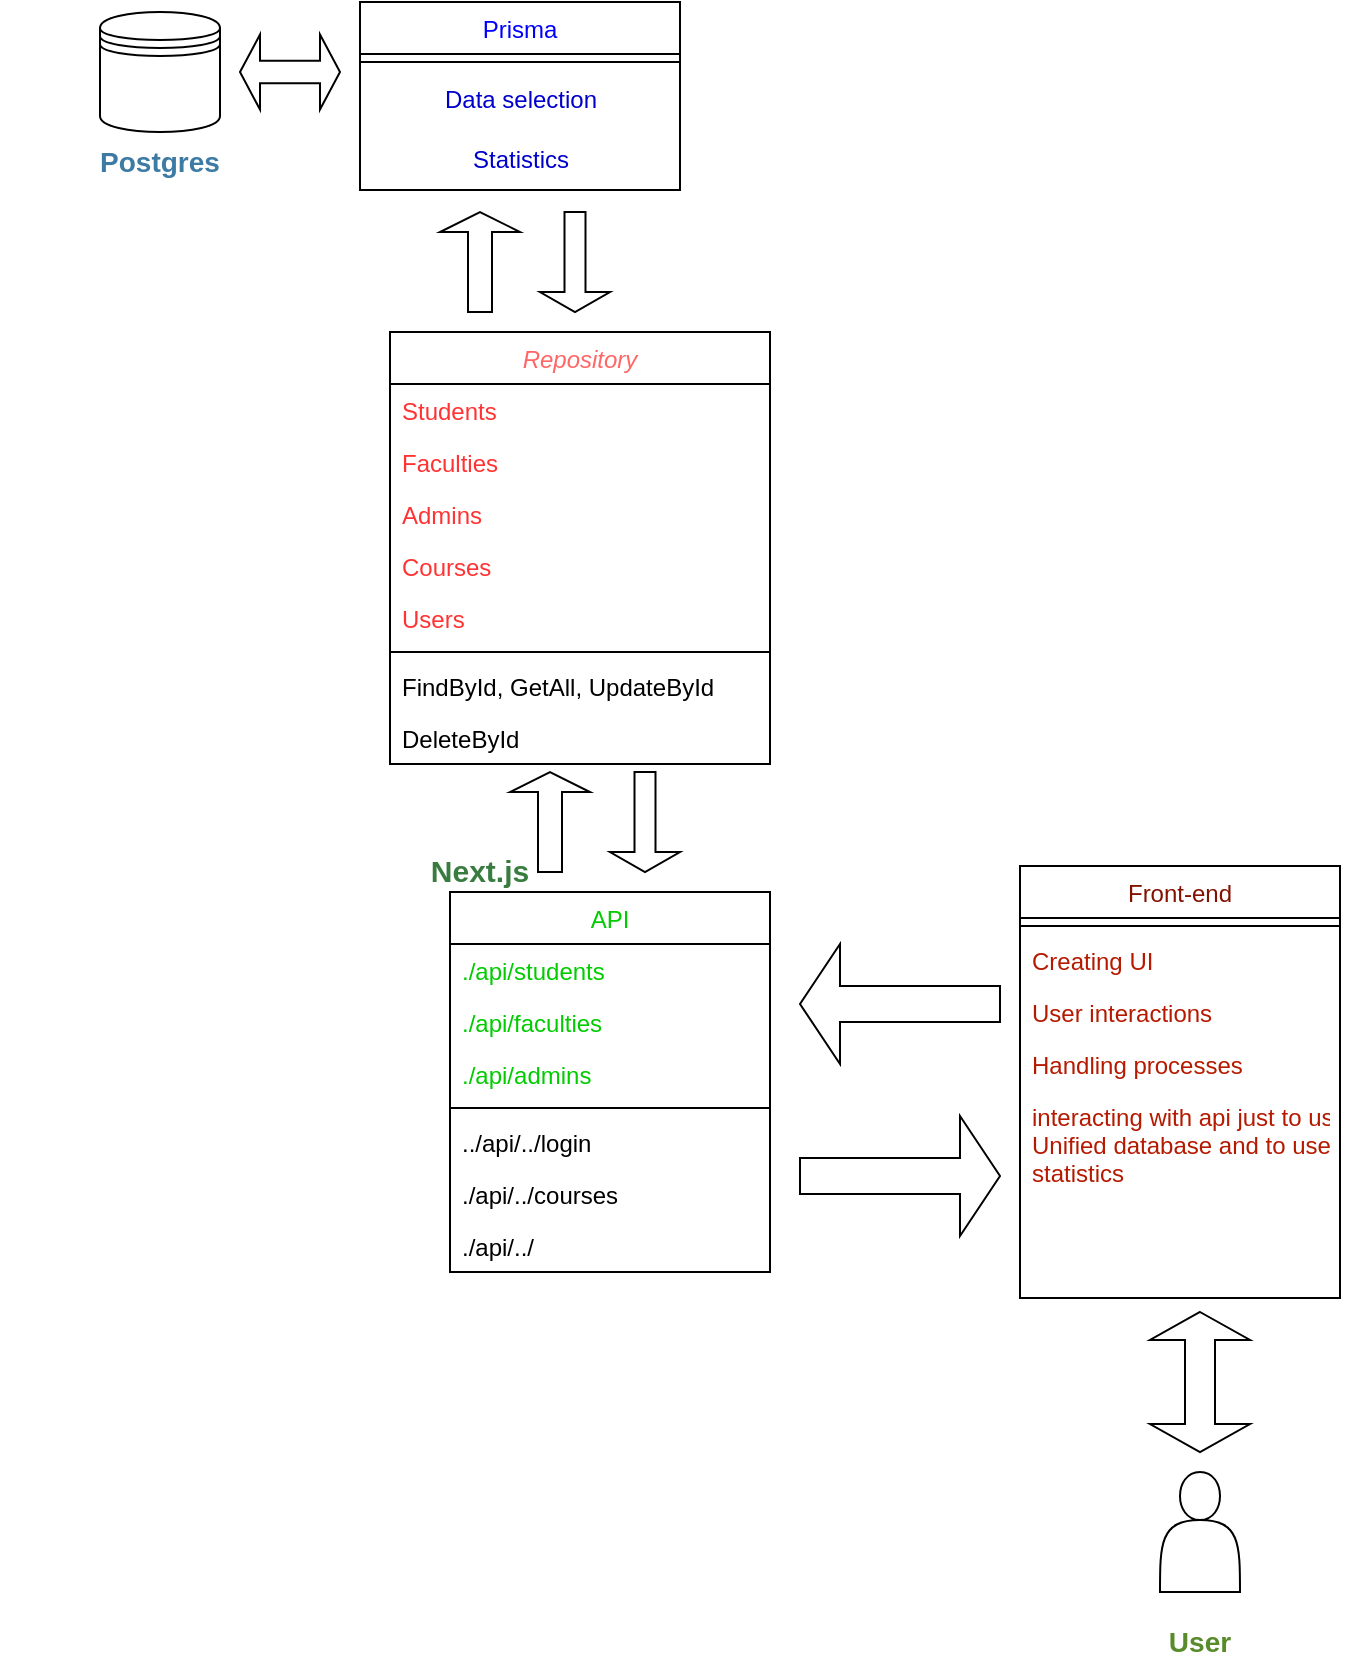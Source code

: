 <mxfile version="26.2.14">
  <diagram id="C5RBs43oDa-KdzZeNtuy" name="Page-1">
    <mxGraphModel dx="1845" dy="697" grid="1" gridSize="10" guides="1" tooltips="1" connect="1" arrows="1" fold="1" page="1" pageScale="1" pageWidth="827" pageHeight="1169" math="0" shadow="0">
      <root>
        <mxCell id="WIyWlLk6GJQsqaUBKTNV-0" />
        <mxCell id="WIyWlLk6GJQsqaUBKTNV-1" parent="WIyWlLk6GJQsqaUBKTNV-0" />
        <mxCell id="zkfFHV4jXpPFQw0GAbJ--0" value="Repository" style="swimlane;fontStyle=2;align=center;verticalAlign=top;childLayout=stackLayout;horizontal=1;startSize=26;horizontalStack=0;resizeParent=1;resizeLast=0;collapsible=1;marginBottom=0;rounded=0;shadow=0;strokeWidth=1;fontColor=#FF6666;" parent="WIyWlLk6GJQsqaUBKTNV-1" vertex="1">
          <mxGeometry x="175" y="180" width="190" height="216" as="geometry">
            <mxRectangle x="230" y="140" width="160" height="26" as="alternateBounds" />
          </mxGeometry>
        </mxCell>
        <mxCell id="zkfFHV4jXpPFQw0GAbJ--1" value="Students" style="text;align=left;verticalAlign=top;spacingLeft=4;spacingRight=4;overflow=hidden;rotatable=0;points=[[0,0.5],[1,0.5]];portConstraint=eastwest;fontColor=#FF3333;" parent="zkfFHV4jXpPFQw0GAbJ--0" vertex="1">
          <mxGeometry y="26" width="190" height="26" as="geometry" />
        </mxCell>
        <mxCell id="zkfFHV4jXpPFQw0GAbJ--2" value="Faculties" style="text;align=left;verticalAlign=top;spacingLeft=4;spacingRight=4;overflow=hidden;rotatable=0;points=[[0,0.5],[1,0.5]];portConstraint=eastwest;rounded=0;shadow=0;html=0;fontColor=#FF3333;" parent="zkfFHV4jXpPFQw0GAbJ--0" vertex="1">
          <mxGeometry y="52" width="190" height="26" as="geometry" />
        </mxCell>
        <mxCell id="zkfFHV4jXpPFQw0GAbJ--3" value="Admins" style="text;align=left;verticalAlign=top;spacingLeft=4;spacingRight=4;overflow=hidden;rotatable=0;points=[[0,0.5],[1,0.5]];portConstraint=eastwest;rounded=0;shadow=0;html=0;fontColor=#FF3333;" parent="zkfFHV4jXpPFQw0GAbJ--0" vertex="1">
          <mxGeometry y="78" width="190" height="26" as="geometry" />
        </mxCell>
        <mxCell id="C1Viz4FQ2GXvx8jJ-X08-0" value="Courses" style="text;align=left;verticalAlign=top;spacingLeft=4;spacingRight=4;overflow=hidden;rotatable=0;points=[[0,0.5],[1,0.5]];portConstraint=eastwest;rounded=0;shadow=0;html=0;fontColor=#FF3333;" vertex="1" parent="zkfFHV4jXpPFQw0GAbJ--0">
          <mxGeometry y="104" width="190" height="26" as="geometry" />
        </mxCell>
        <mxCell id="C1Viz4FQ2GXvx8jJ-X08-40" value="Users" style="text;align=left;verticalAlign=top;spacingLeft=4;spacingRight=4;overflow=hidden;rotatable=0;points=[[0,0.5],[1,0.5]];portConstraint=eastwest;rounded=0;shadow=0;html=0;fontColor=#FF3333;" vertex="1" parent="zkfFHV4jXpPFQw0GAbJ--0">
          <mxGeometry y="130" width="190" height="26" as="geometry" />
        </mxCell>
        <mxCell id="zkfFHV4jXpPFQw0GAbJ--4" value="" style="line;html=1;strokeWidth=1;align=left;verticalAlign=middle;spacingTop=-1;spacingLeft=3;spacingRight=3;rotatable=0;labelPosition=right;points=[];portConstraint=eastwest;" parent="zkfFHV4jXpPFQw0GAbJ--0" vertex="1">
          <mxGeometry y="156" width="190" height="8" as="geometry" />
        </mxCell>
        <mxCell id="zkfFHV4jXpPFQw0GAbJ--5" value="FindById, GetAll, UpdateById" style="text;align=left;verticalAlign=top;spacingLeft=4;spacingRight=4;overflow=hidden;rotatable=0;points=[[0,0.5],[1,0.5]];portConstraint=eastwest;" parent="zkfFHV4jXpPFQw0GAbJ--0" vertex="1">
          <mxGeometry y="164" width="190" height="26" as="geometry" />
        </mxCell>
        <mxCell id="C1Viz4FQ2GXvx8jJ-X08-1" value="DeleteById" style="text;align=left;verticalAlign=top;spacingLeft=4;spacingRight=4;overflow=hidden;rotatable=0;points=[[0,0.5],[1,0.5]];portConstraint=eastwest;" vertex="1" parent="zkfFHV4jXpPFQw0GAbJ--0">
          <mxGeometry y="190" width="190" height="26" as="geometry" />
        </mxCell>
        <mxCell id="zkfFHV4jXpPFQw0GAbJ--13" value="API" style="swimlane;fontStyle=0;align=center;verticalAlign=top;childLayout=stackLayout;horizontal=1;startSize=26;horizontalStack=0;resizeParent=1;resizeLast=0;collapsible=1;marginBottom=0;rounded=0;shadow=0;strokeWidth=1;fontColor=#00CC00;" parent="WIyWlLk6GJQsqaUBKTNV-1" vertex="1">
          <mxGeometry x="205" y="460" width="160" height="190" as="geometry">
            <mxRectangle x="340" y="380" width="170" height="26" as="alternateBounds" />
          </mxGeometry>
        </mxCell>
        <mxCell id="zkfFHV4jXpPFQw0GAbJ--14" value="./api/students" style="text;align=left;verticalAlign=top;spacingLeft=4;spacingRight=4;overflow=hidden;rotatable=0;points=[[0,0.5],[1,0.5]];portConstraint=eastwest;fontColor=#00CC00;" parent="zkfFHV4jXpPFQw0GAbJ--13" vertex="1">
          <mxGeometry y="26" width="160" height="26" as="geometry" />
        </mxCell>
        <mxCell id="C1Viz4FQ2GXvx8jJ-X08-11" value="./api/faculties" style="text;align=left;verticalAlign=top;spacingLeft=4;spacingRight=4;overflow=hidden;rotatable=0;points=[[0,0.5],[1,0.5]];portConstraint=eastwest;fontColor=#00CC00;" vertex="1" parent="zkfFHV4jXpPFQw0GAbJ--13">
          <mxGeometry y="52" width="160" height="26" as="geometry" />
        </mxCell>
        <mxCell id="C1Viz4FQ2GXvx8jJ-X08-13" value="./api/admins" style="text;align=left;verticalAlign=top;spacingLeft=4;spacingRight=4;overflow=hidden;rotatable=0;points=[[0,0.5],[1,0.5]];portConstraint=eastwest;fontColor=#00CC00;" vertex="1" parent="zkfFHV4jXpPFQw0GAbJ--13">
          <mxGeometry y="78" width="160" height="26" as="geometry" />
        </mxCell>
        <mxCell id="zkfFHV4jXpPFQw0GAbJ--15" value="" style="line;html=1;strokeWidth=1;align=left;verticalAlign=middle;spacingTop=-1;spacingLeft=3;spacingRight=3;rotatable=0;labelPosition=right;points=[];portConstraint=eastwest;" parent="zkfFHV4jXpPFQw0GAbJ--13" vertex="1">
          <mxGeometry y="104" width="160" height="8" as="geometry" />
        </mxCell>
        <mxCell id="C1Viz4FQ2GXvx8jJ-X08-14" value="../api/../login" style="text;align=left;verticalAlign=top;spacingLeft=4;spacingRight=4;overflow=hidden;rotatable=0;points=[[0,0.5],[1,0.5]];portConstraint=eastwest;" vertex="1" parent="zkfFHV4jXpPFQw0GAbJ--13">
          <mxGeometry y="112" width="160" height="26" as="geometry" />
        </mxCell>
        <mxCell id="C1Viz4FQ2GXvx8jJ-X08-15" value="./api/../courses" style="text;align=left;verticalAlign=top;spacingLeft=4;spacingRight=4;overflow=hidden;rotatable=0;points=[[0,0.5],[1,0.5]];portConstraint=eastwest;" vertex="1" parent="zkfFHV4jXpPFQw0GAbJ--13">
          <mxGeometry y="138" width="160" height="26" as="geometry" />
        </mxCell>
        <mxCell id="C1Viz4FQ2GXvx8jJ-X08-16" value="./api/../" style="text;align=left;verticalAlign=top;spacingLeft=4;spacingRight=4;overflow=hidden;rotatable=0;points=[[0,0.5],[1,0.5]];portConstraint=eastwest;" vertex="1" parent="zkfFHV4jXpPFQw0GAbJ--13">
          <mxGeometry y="164" width="160" height="26" as="geometry" />
        </mxCell>
        <mxCell id="C1Viz4FQ2GXvx8jJ-X08-2" value="" style="shape=datastore;whiteSpace=wrap;html=1;" vertex="1" parent="WIyWlLk6GJQsqaUBKTNV-1">
          <mxGeometry x="30" y="20" width="60" height="60" as="geometry" />
        </mxCell>
        <mxCell id="C1Viz4FQ2GXvx8jJ-X08-3" value="Prisma" style="swimlane;fontStyle=0;align=center;verticalAlign=top;childLayout=stackLayout;horizontal=1;startSize=26;horizontalStack=0;resizeParent=1;resizeLast=0;collapsible=1;marginBottom=0;rounded=0;shadow=0;strokeWidth=1;fontColor=#0000FF;" vertex="1" parent="WIyWlLk6GJQsqaUBKTNV-1">
          <mxGeometry x="160" y="15" width="160" height="94" as="geometry">
            <mxRectangle x="340" y="380" width="170" height="26" as="alternateBounds" />
          </mxGeometry>
        </mxCell>
        <mxCell id="C1Viz4FQ2GXvx8jJ-X08-5" value="" style="line;html=1;strokeWidth=1;align=left;verticalAlign=middle;spacingTop=-1;spacingLeft=3;spacingRight=3;rotatable=0;labelPosition=right;points=[];portConstraint=eastwest;" vertex="1" parent="C1Viz4FQ2GXvx8jJ-X08-3">
          <mxGeometry y="26" width="160" height="8" as="geometry" />
        </mxCell>
        <mxCell id="C1Viz4FQ2GXvx8jJ-X08-17" value="Data selection" style="text;html=1;align=center;verticalAlign=middle;resizable=0;points=[];autosize=1;strokeColor=none;fillColor=none;fontColor=#0000CC;" vertex="1" parent="C1Viz4FQ2GXvx8jJ-X08-3">
          <mxGeometry y="34" width="160" height="30" as="geometry" />
        </mxCell>
        <mxCell id="C1Viz4FQ2GXvx8jJ-X08-22" value="Statistics" style="text;html=1;align=center;verticalAlign=middle;resizable=0;points=[];autosize=1;strokeColor=none;fillColor=none;fontColor=#0000CC;" vertex="1" parent="C1Viz4FQ2GXvx8jJ-X08-3">
          <mxGeometry y="64" width="160" height="30" as="geometry" />
        </mxCell>
        <mxCell id="C1Viz4FQ2GXvx8jJ-X08-26" value="Front-end" style="swimlane;fontStyle=0;align=center;verticalAlign=top;childLayout=stackLayout;horizontal=1;startSize=26;horizontalStack=0;resizeParent=1;resizeLast=0;collapsible=1;marginBottom=0;rounded=0;shadow=0;strokeWidth=1;fontColor=light-dark(#831100, #ededed);" vertex="1" parent="WIyWlLk6GJQsqaUBKTNV-1">
          <mxGeometry x="490" y="447" width="160" height="216" as="geometry">
            <mxRectangle x="550" y="140" width="160" height="26" as="alternateBounds" />
          </mxGeometry>
        </mxCell>
        <mxCell id="C1Viz4FQ2GXvx8jJ-X08-32" value="" style="line;html=1;strokeWidth=1;align=left;verticalAlign=middle;spacingTop=-1;spacingLeft=3;spacingRight=3;rotatable=0;labelPosition=right;points=[];portConstraint=eastwest;" vertex="1" parent="C1Viz4FQ2GXvx8jJ-X08-26">
          <mxGeometry y="26" width="160" height="8" as="geometry" />
        </mxCell>
        <mxCell id="C1Viz4FQ2GXvx8jJ-X08-33" value="Creating UI" style="text;align=left;verticalAlign=top;spacingLeft=4;spacingRight=4;overflow=hidden;rotatable=0;points=[[0,0.5],[1,0.5]];portConstraint=eastwest;fontColor=light-dark(#b51a00, #ededed);" vertex="1" parent="C1Viz4FQ2GXvx8jJ-X08-26">
          <mxGeometry y="34" width="160" height="26" as="geometry" />
        </mxCell>
        <mxCell id="C1Viz4FQ2GXvx8jJ-X08-34" value="User interactions" style="text;align=left;verticalAlign=top;spacingLeft=4;spacingRight=4;overflow=hidden;rotatable=0;points=[[0,0.5],[1,0.5]];portConstraint=eastwest;fontColor=light-dark(#b51a00, #ededed);" vertex="1" parent="C1Viz4FQ2GXvx8jJ-X08-26">
          <mxGeometry y="60" width="160" height="26" as="geometry" />
        </mxCell>
        <mxCell id="C1Viz4FQ2GXvx8jJ-X08-41" value="Handling processes " style="text;align=left;verticalAlign=top;spacingLeft=4;spacingRight=4;overflow=hidden;rotatable=0;points=[[0,0.5],[1,0.5]];portConstraint=eastwest;fontColor=light-dark(#b51a00, #ededed);" vertex="1" parent="C1Viz4FQ2GXvx8jJ-X08-26">
          <mxGeometry y="86" width="160" height="26" as="geometry" />
        </mxCell>
        <mxCell id="C1Viz4FQ2GXvx8jJ-X08-42" value="interacting with api just to use&#xa;Unified database and to use &#xa;statistics" style="text;align=left;verticalAlign=top;spacingLeft=4;spacingRight=4;overflow=hidden;rotatable=0;points=[[0,0.5],[1,0.5]];portConstraint=eastwest;fontColor=light-dark(#b51a00, #ededed);" vertex="1" parent="C1Viz4FQ2GXvx8jJ-X08-26">
          <mxGeometry y="112" width="160" height="58" as="geometry" />
        </mxCell>
        <mxCell id="C1Viz4FQ2GXvx8jJ-X08-36" value="" style="shape=actor;whiteSpace=wrap;html=1;fontColor=#00CC00;" vertex="1" parent="WIyWlLk6GJQsqaUBKTNV-1">
          <mxGeometry x="560" y="750" width="40" height="60" as="geometry" />
        </mxCell>
        <mxCell id="C1Viz4FQ2GXvx8jJ-X08-44" value="User" style="text;align=center;verticalAlign=top;spacingLeft=4;spacingRight=4;overflow=hidden;rotatable=0;points=[[0,0.5],[1,0.5]];portConstraint=eastwest;fontStyle=1;fontSize=14;fontColor=light-dark(#598B2D,#EDEDED);" vertex="1" parent="WIyWlLk6GJQsqaUBKTNV-1">
          <mxGeometry x="500" y="820" width="160" height="26" as="geometry" />
        </mxCell>
        <mxCell id="C1Viz4FQ2GXvx8jJ-X08-45" value="Next.js" style="text;align=center;verticalAlign=top;spacingLeft=4;spacingRight=4;overflow=hidden;rotatable=0;points=[[0,0.5],[1,0.5]];portConstraint=eastwest;fontStyle=1;fontSize=15;fontColor=#387C3F;" vertex="1" parent="WIyWlLk6GJQsqaUBKTNV-1">
          <mxGeometry x="140" y="434" width="160" height="26" as="geometry" />
        </mxCell>
        <mxCell id="C1Viz4FQ2GXvx8jJ-X08-46" value="Postgres" style="text;align=center;verticalAlign=top;spacingLeft=4;spacingRight=4;overflow=hidden;rotatable=0;points=[[0,0.5],[1,0.5]];portConstraint=eastwest;fontStyle=1;fontSize=14;fontColor=#3D7BA4;" vertex="1" parent="WIyWlLk6GJQsqaUBKTNV-1">
          <mxGeometry x="-20" y="80" width="160" height="26" as="geometry" />
        </mxCell>
        <mxCell id="C1Viz4FQ2GXvx8jJ-X08-59" value="" style="shape=singleArrow;direction=south;whiteSpace=wrap;html=1;" vertex="1" parent="WIyWlLk6GJQsqaUBKTNV-1">
          <mxGeometry x="250" y="120" width="35" height="50" as="geometry" />
        </mxCell>
        <mxCell id="C1Viz4FQ2GXvx8jJ-X08-60" value="" style="shape=singleArrow;direction=north;whiteSpace=wrap;html=1;" vertex="1" parent="WIyWlLk6GJQsqaUBKTNV-1">
          <mxGeometry x="200" y="120" width="40" height="50" as="geometry" />
        </mxCell>
        <mxCell id="C1Viz4FQ2GXvx8jJ-X08-61" value="" style="shape=singleArrow;direction=south;whiteSpace=wrap;html=1;" vertex="1" parent="WIyWlLk6GJQsqaUBKTNV-1">
          <mxGeometry x="285" y="400" width="35" height="50" as="geometry" />
        </mxCell>
        <mxCell id="C1Viz4FQ2GXvx8jJ-X08-62" value="" style="shape=singleArrow;direction=north;whiteSpace=wrap;html=1;" vertex="1" parent="WIyWlLk6GJQsqaUBKTNV-1">
          <mxGeometry x="235" y="400" width="40" height="50" as="geometry" />
        </mxCell>
        <mxCell id="C1Viz4FQ2GXvx8jJ-X08-65" value="" style="shape=singleArrow;direction=west;whiteSpace=wrap;html=1;" vertex="1" parent="WIyWlLk6GJQsqaUBKTNV-1">
          <mxGeometry x="380" y="486" width="100" height="60" as="geometry" />
        </mxCell>
        <mxCell id="C1Viz4FQ2GXvx8jJ-X08-66" value="" style="shape=singleArrow;whiteSpace=wrap;html=1;" vertex="1" parent="WIyWlLk6GJQsqaUBKTNV-1">
          <mxGeometry x="380" y="572" width="100" height="60" as="geometry" />
        </mxCell>
        <mxCell id="C1Viz4FQ2GXvx8jJ-X08-67" value="" style="shape=doubleArrow;direction=south;whiteSpace=wrap;html=1;" vertex="1" parent="WIyWlLk6GJQsqaUBKTNV-1">
          <mxGeometry x="555" y="670" width="50" height="70" as="geometry" />
        </mxCell>
        <mxCell id="C1Viz4FQ2GXvx8jJ-X08-68" value="" style="shape=doubleArrow;whiteSpace=wrap;html=1;" vertex="1" parent="WIyWlLk6GJQsqaUBKTNV-1">
          <mxGeometry x="100" y="31.25" width="50" height="37.5" as="geometry" />
        </mxCell>
      </root>
    </mxGraphModel>
  </diagram>
</mxfile>
